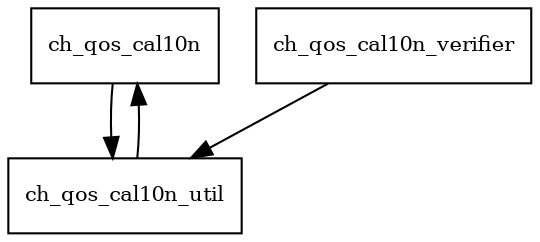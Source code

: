 digraph cal10n_api_0_7_3_redhat_4_package_dependencies {
  node [shape = box, fontsize=10.0];
  ch_qos_cal10n -> ch_qos_cal10n_util;
  ch_qos_cal10n_util -> ch_qos_cal10n;
  ch_qos_cal10n_verifier -> ch_qos_cal10n_util;
}
